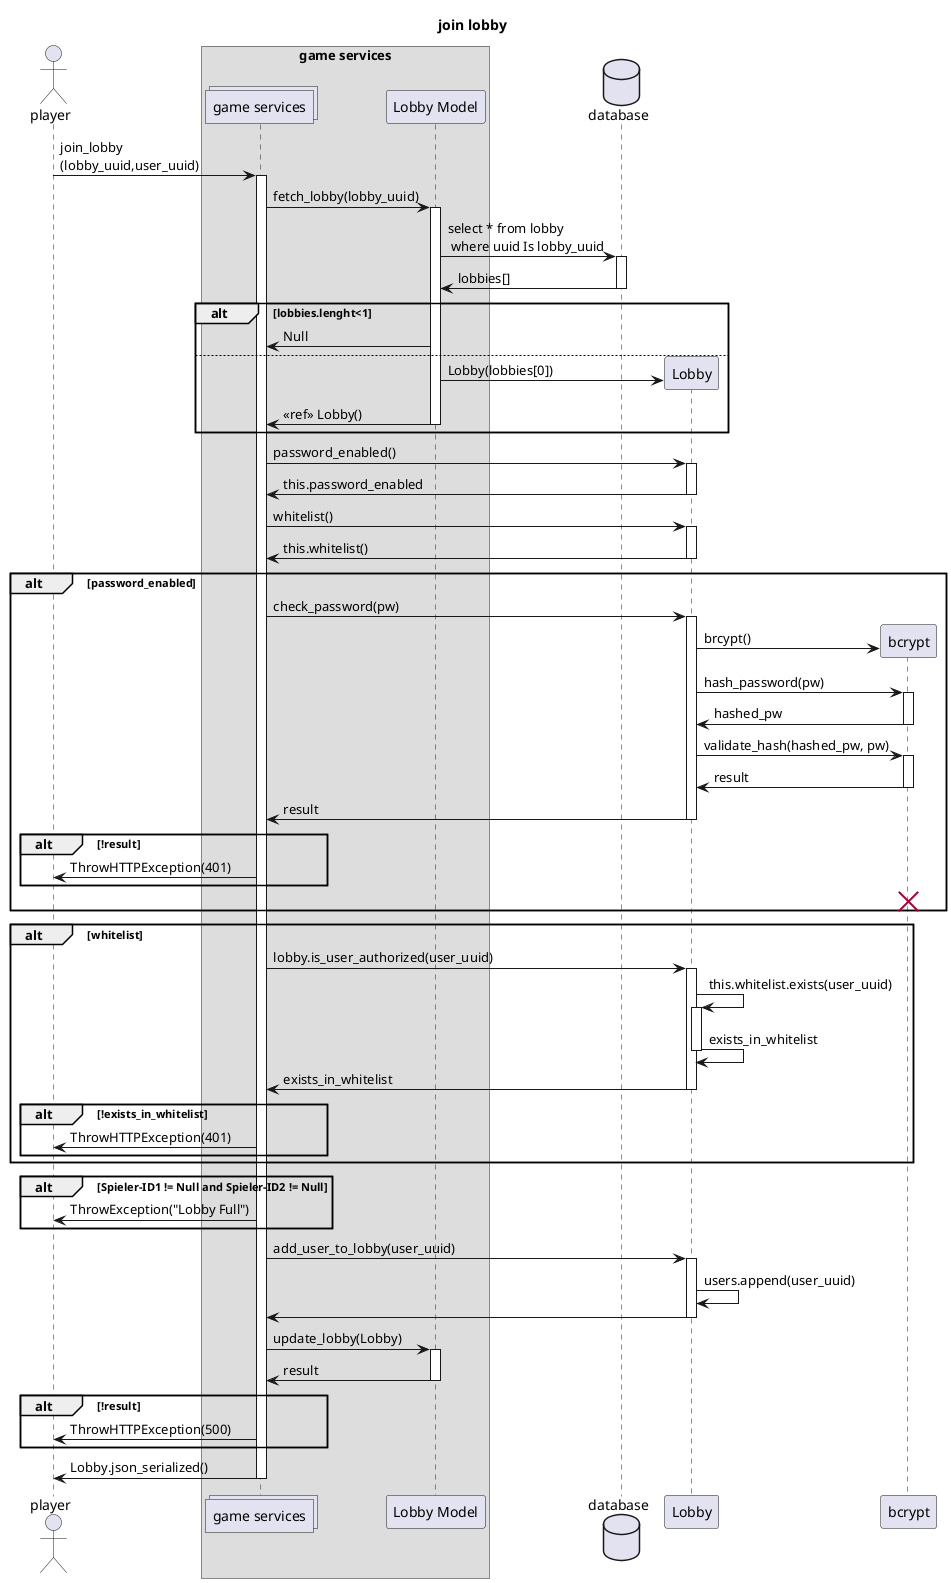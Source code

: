 @startuml
title "join lobby   "
actor player
box "game services"
collections "game services" as gs
participant "Lobby Model" as lo
end box
database database as db

player -> gs: join_lobby\n(lobby_uuid,user_uuid)
activate gs
gs-> lo: fetch_lobby(lobby_uuid)
activate lo
lo->db: select * from lobby\n where uuid Is lobby_uuid
activate db
db->lo: lobbies[]
deactivate db

alt lobbies.lenght<1
    lo->gs: Null
else
    create participant Lobby
    lo -> Lobby: Lobby(lobbies[0])
    lo->gs:<<ref>> Lobby()
    deactivate lo
end

gs->Lobby: password_enabled()
activate Lobby
Lobby->gs: this.password_enabled
deactivate Lobby

gs->Lobby: whitelist()
activate Lobby
Lobby->gs: this.whitelist()
deactivate Lobby

alt password_enabled
    gs->Lobby: check_password(pw)
    activate Lobby
    create participant bcrypt
    Lobby->bcrypt: brcypt()
    Lobby->bcrypt: hash_password(pw)
    activate bcrypt
    bcrypt->Lobby: hashed_pw
    deactivate bcrypt
    Lobby->bcrypt: validate_hash(hashed_pw, pw)
    activate bcrypt
    bcrypt->Lobby: result
    deactivate bcrypt
    Lobby->gs: result
    deactivate Lobby
    alt !result
        gs->player: ThrowHTTPException(401)
    end
    destroy bcrypt
end




alt whitelist
    gs->Lobby: lobby.is_user_authorized(user_uuid)
    activate Lobby
    
    Lobby->Lobby: this.whitelist.exists(user_uuid)
    activate Lobby
    Lobby->Lobby: exists_in_whitelist
    deactivate Lobby
    Lobby->gs: exists_in_whitelist
    deactivate Lobby
    alt !exists_in_whitelist
        gs->player: ThrowHTTPException(401)
    end
end    


alt Spieler-ID1 != Null and Spieler-ID2 != Null
    gs->player:ThrowException("Lobby Full")
end

gs->Lobby: add_user_to_lobby(user_uuid)
activate Lobby
Lobby->Lobby: users.append(user_uuid)
Lobby->gs
deactivate Lobby

gs->lo: update_lobby(Lobby)
activate lo
lo->gs: result
deactivate lo

alt !result
    gs->player: ThrowHTTPException(500)
end

gs->player: Lobby.json_serialized()
deactivate gs

@enduml